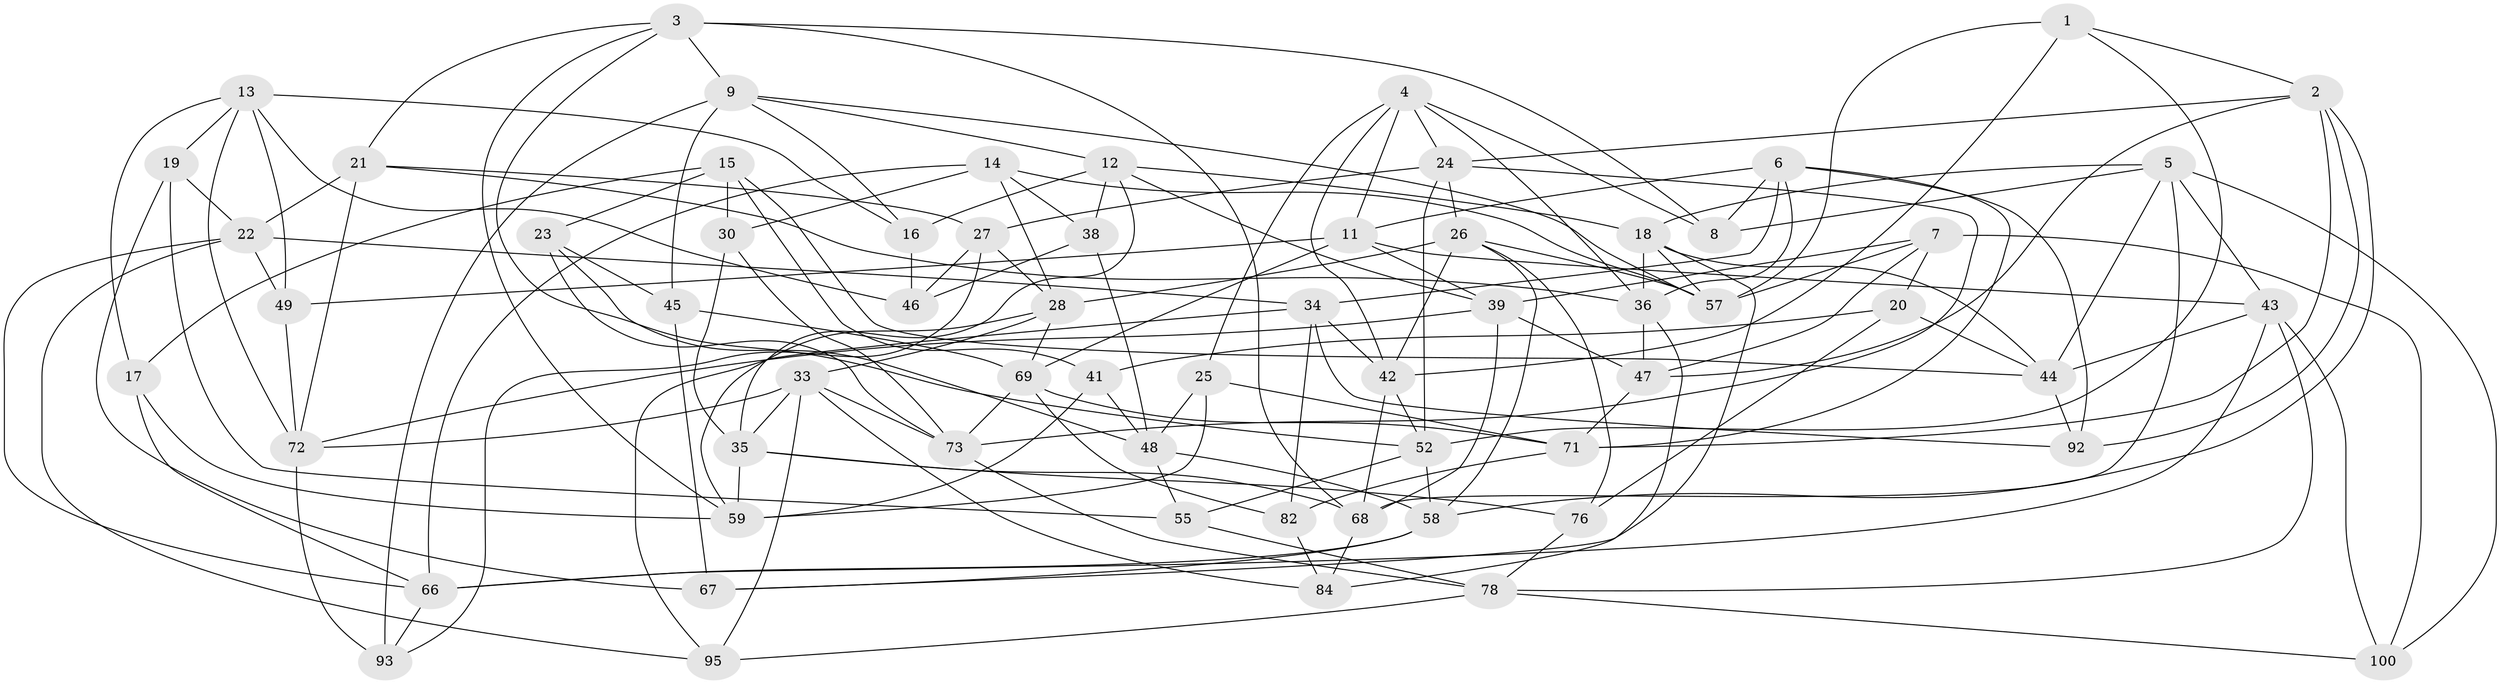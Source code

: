 // Generated by graph-tools (version 1.1) at 2025/24/03/03/25 07:24:30]
// undirected, 63 vertices, 163 edges
graph export_dot {
graph [start="1"]
  node [color=gray90,style=filled];
  1;
  2 [super="+85"];
  3 [super="+10"];
  4 [super="+81"];
  5 [super="+56"];
  6 [super="+32"];
  7 [super="+37"];
  8;
  9 [super="+53"];
  11 [super="+97"];
  12 [super="+86"];
  13 [super="+29"];
  14 [super="+98"];
  15 [super="+60"];
  16;
  17;
  18 [super="+31"];
  19;
  20;
  21 [super="+65"];
  22 [super="+40"];
  23;
  24 [super="+50"];
  25;
  26 [super="+62"];
  27 [super="+74"];
  28 [super="+99"];
  30 [super="+87"];
  33 [super="+77"];
  34 [super="+94"];
  35 [super="+51"];
  36 [super="+96"];
  38;
  39 [super="+103"];
  41;
  42 [super="+83"];
  43 [super="+61"];
  44 [super="+79"];
  45;
  46;
  47 [super="+54"];
  48 [super="+90"];
  49;
  52 [super="+63"];
  55;
  57 [super="+70"];
  58 [super="+91"];
  59 [super="+64"];
  66 [super="+102"];
  67;
  68 [super="+88"];
  69 [super="+80"];
  71 [super="+101"];
  72 [super="+75"];
  73 [super="+89"];
  76;
  78 [super="+104"];
  82;
  84;
  92;
  93;
  95;
  100;
  1 -- 52;
  1 -- 57;
  1 -- 42;
  1 -- 2;
  2 -- 92;
  2 -- 47;
  2 -- 58;
  2 -- 24;
  2 -- 71;
  3 -- 8;
  3 -- 21;
  3 -- 9;
  3 -- 68;
  3 -- 52;
  3 -- 59;
  4 -- 25;
  4 -- 24;
  4 -- 36;
  4 -- 8;
  4 -- 42;
  4 -- 11;
  5 -- 18;
  5 -- 68;
  5 -- 8;
  5 -- 100;
  5 -- 44;
  5 -- 43;
  6 -- 71;
  6 -- 92;
  6 -- 34;
  6 -- 8;
  6 -- 11;
  6 -- 36;
  7 -- 20;
  7 -- 100;
  7 -- 57;
  7 -- 47 [weight=2];
  7 -- 39;
  9 -- 57;
  9 -- 12;
  9 -- 16;
  9 -- 93;
  9 -- 45;
  11 -- 49;
  11 -- 43;
  11 -- 39;
  11 -- 69;
  12 -- 16;
  12 -- 38;
  12 -- 39;
  12 -- 35;
  12 -- 18;
  13 -- 17;
  13 -- 46;
  13 -- 19;
  13 -- 16;
  13 -- 49;
  13 -- 72;
  14 -- 66;
  14 -- 38;
  14 -- 30 [weight=2];
  14 -- 57;
  14 -- 28;
  15 -- 30 [weight=2];
  15 -- 23;
  15 -- 41;
  15 -- 17;
  15 -- 44;
  16 -- 46;
  17 -- 59;
  17 -- 66;
  18 -- 67;
  18 -- 57;
  18 -- 44;
  18 -- 36;
  19 -- 55;
  19 -- 67;
  19 -- 22;
  20 -- 44;
  20 -- 76;
  20 -- 41;
  21 -- 36;
  21 -- 27 [weight=2];
  21 -- 72;
  21 -- 22;
  22 -- 95;
  22 -- 34;
  22 -- 49;
  22 -- 66;
  23 -- 45;
  23 -- 48;
  23 -- 73;
  24 -- 26;
  24 -- 73;
  24 -- 27;
  24 -- 52;
  25 -- 71;
  25 -- 48;
  25 -- 59;
  26 -- 76;
  26 -- 42;
  26 -- 57;
  26 -- 28;
  26 -- 58;
  27 -- 93;
  27 -- 28;
  27 -- 46;
  28 -- 59;
  28 -- 69;
  28 -- 33;
  30 -- 35;
  30 -- 73;
  33 -- 95;
  33 -- 35;
  33 -- 84;
  33 -- 72;
  33 -- 73;
  34 -- 82;
  34 -- 92;
  34 -- 42;
  34 -- 95;
  35 -- 68;
  35 -- 59;
  35 -- 76;
  36 -- 47;
  36 -- 84;
  38 -- 46;
  38 -- 48;
  39 -- 47;
  39 -- 72;
  39 -- 68;
  41 -- 59;
  41 -- 48;
  42 -- 52;
  42 -- 68;
  43 -- 66;
  43 -- 78;
  43 -- 100;
  43 -- 44;
  44 -- 92;
  45 -- 67;
  45 -- 69;
  47 -- 71;
  48 -- 58;
  48 -- 55;
  49 -- 72;
  52 -- 55;
  52 -- 58;
  55 -- 78;
  58 -- 66;
  58 -- 67;
  66 -- 93;
  68 -- 84;
  69 -- 82;
  69 -- 73;
  69 -- 71;
  71 -- 82;
  72 -- 93;
  73 -- 78;
  76 -- 78;
  78 -- 100;
  78 -- 95;
  82 -- 84;
}
